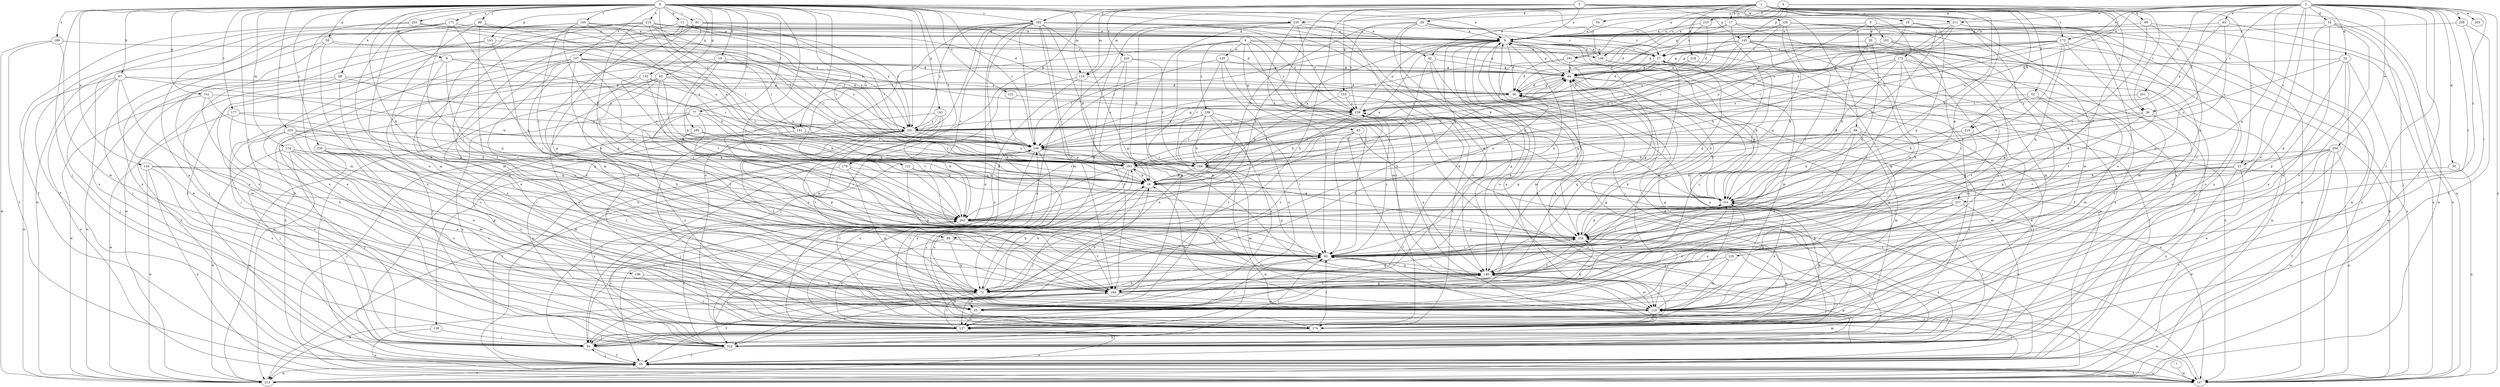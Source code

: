 strict digraph  {
0;
1;
2;
3;
4;
5;
6;
7;
8;
9;
11;
16;
17;
18;
19;
21;
26;
27;
29;
30;
32;
34;
35;
36;
42;
43;
45;
52;
54;
55;
59;
62;
63;
64;
67;
68;
69;
72;
77;
81;
82;
88;
91;
98;
99;
101;
105;
109;
114;
118;
119;
121;
125;
126;
127;
131;
134;
135;
136;
137;
139;
141;
142;
143;
145;
146;
152;
153;
155;
162;
163;
164;
169;
171;
172;
173;
174;
177;
179;
181;
184;
191;
193;
195;
196;
197;
201;
202;
203;
204;
205;
206;
210;
211;
212;
214;
218;
219;
220;
222;
230;
231;
233;
235;
237;
238;
239;
0 -> 8  [label=a];
0 -> 9  [label=b];
0 -> 11  [label=b];
0 -> 16  [label=b];
0 -> 42  [label=e];
0 -> 59  [label=g];
0 -> 62  [label=g];
0 -> 67  [label=h];
0 -> 77  [label=i];
0 -> 81  [label=i];
0 -> 82  [label=i];
0 -> 88  [label=j];
0 -> 91  [label=j];
0 -> 98  [label=k];
0 -> 99  [label=k];
0 -> 105  [label=l];
0 -> 109  [label=l];
0 -> 114  [label=m];
0 -> 118  [label=m];
0 -> 121  [label=n];
0 -> 131  [label=o];
0 -> 134  [label=o];
0 -> 139  [label=p];
0 -> 141  [label=p];
0 -> 142  [label=p];
0 -> 143  [label=p];
0 -> 152  [label=q];
0 -> 162  [label=r];
0 -> 169  [label=s];
0 -> 171  [label=s];
0 -> 177  [label=t];
0 -> 179  [label=t];
0 -> 181  [label=t];
0 -> 191  [label=u];
0 -> 195  [label=v];
0 -> 196  [label=v];
0 -> 197  [label=v];
0 -> 203  [label=w];
0 -> 214  [label=x];
0 -> 230  [label=y];
0 -> 231  [label=y];
0 -> 233  [label=z];
0 -> 235  [label=z];
1 -> 17  [label=b];
1 -> 19  [label=c];
1 -> 21  [label=c];
1 -> 29  [label=d];
1 -> 42  [label=e];
1 -> 52  [label=f];
1 -> 68  [label=h];
1 -> 69  [label=h];
1 -> 72  [label=h];
1 -> 82  [label=i];
1 -> 99  [label=k];
1 -> 101  [label=k];
1 -> 118  [label=m];
1 -> 125  [label=n];
1 -> 126  [label=n];
1 -> 127  [label=n];
1 -> 153  [label=q];
1 -> 155  [label=q];
1 -> 172  [label=s];
1 -> 173  [label=s];
1 -> 191  [label=u];
1 -> 218  [label=x];
1 -> 219  [label=x];
2 -> 21  [label=c];
2 -> 26  [label=c];
2 -> 30  [label=d];
2 -> 32  [label=d];
2 -> 34  [label=d];
2 -> 43  [label=e];
2 -> 45  [label=e];
2 -> 82  [label=i];
2 -> 91  [label=j];
2 -> 127  [label=n];
2 -> 155  [label=q];
2 -> 173  [label=s];
2 -> 174  [label=s];
2 -> 193  [label=u];
2 -> 201  [label=v];
2 -> 204  [label=w];
2 -> 205  [label=w];
2 -> 206  [label=w];
2 -> 210  [label=w];
2 -> 211  [label=w];
2 -> 219  [label=x];
2 -> 235  [label=z];
2 -> 237  [label=z];
3 -> 8  [label=a];
3 -> 26  [label=c];
3 -> 118  [label=m];
3 -> 145  [label=p];
3 -> 162  [label=r];
3 -> 211  [label=w];
3 -> 212  [label=w];
3 -> 220  [label=x];
3 -> 237  [label=z];
4 -> 45  [label=e];
4 -> 63  [label=g];
4 -> 64  [label=g];
4 -> 119  [label=m];
4 -> 135  [label=o];
4 -> 136  [label=o];
4 -> 181  [label=t];
4 -> 238  [label=z];
4 -> 239  [label=z];
5 -> 35  [label=d];
5 -> 36  [label=d];
5 -> 163  [label=r];
5 -> 193  [label=u];
5 -> 212  [label=w];
6 -> 8  [label=a];
6 -> 26  [label=c];
6 -> 54  [label=f];
6 -> 64  [label=g];
6 -> 136  [label=o];
6 -> 145  [label=p];
6 -> 193  [label=u];
7 -> 127  [label=n];
8 -> 27  [label=c];
8 -> 36  [label=d];
8 -> 45  [label=e];
8 -> 55  [label=f];
8 -> 64  [label=g];
8 -> 72  [label=h];
8 -> 91  [label=j];
8 -> 109  [label=l];
8 -> 119  [label=m];
8 -> 136  [label=o];
8 -> 137  [label=o];
8 -> 146  [label=p];
9 -> 45  [label=e];
9 -> 64  [label=g];
9 -> 72  [label=h];
9 -> 155  [label=q];
9 -> 164  [label=r];
11 -> 8  [label=a];
11 -> 27  [label=c];
11 -> 55  [label=f];
11 -> 119  [label=m];
11 -> 146  [label=p];
11 -> 164  [label=r];
11 -> 231  [label=y];
16 -> 18  [label=b];
16 -> 64  [label=g];
16 -> 82  [label=i];
16 -> 101  [label=k];
16 -> 109  [label=l];
16 -> 127  [label=n];
17 -> 8  [label=a];
17 -> 72  [label=h];
17 -> 109  [label=l];
17 -> 127  [label=n];
17 -> 137  [label=o];
18 -> 8  [label=a];
18 -> 72  [label=h];
18 -> 91  [label=j];
18 -> 101  [label=k];
19 -> 8  [label=a];
19 -> 101  [label=k];
19 -> 109  [label=l];
19 -> 155  [label=q];
21 -> 18  [label=b];
21 -> 55  [label=f];
21 -> 82  [label=i];
21 -> 202  [label=v];
21 -> 212  [label=w];
21 -> 222  [label=x];
26 -> 119  [label=m];
26 -> 155  [label=q];
26 -> 164  [label=r];
26 -> 231  [label=y];
27 -> 64  [label=g];
27 -> 155  [label=q];
27 -> 222  [label=x];
27 -> 239  [label=z];
29 -> 8  [label=a];
29 -> 18  [label=b];
29 -> 27  [label=c];
29 -> 45  [label=e];
29 -> 119  [label=m];
29 -> 137  [label=o];
29 -> 239  [label=z];
30 -> 18  [label=b];
30 -> 127  [label=n];
32 -> 45  [label=e];
32 -> 64  [label=g];
32 -> 146  [label=p];
32 -> 174  [label=s];
32 -> 193  [label=u];
32 -> 212  [label=w];
34 -> 8  [label=a];
34 -> 91  [label=j];
34 -> 137  [label=o];
34 -> 146  [label=p];
34 -> 174  [label=s];
34 -> 212  [label=w];
35 -> 27  [label=c];
35 -> 101  [label=k];
35 -> 137  [label=o];
35 -> 155  [label=q];
35 -> 184  [label=t];
36 -> 64  [label=g];
36 -> 72  [label=h];
36 -> 239  [label=z];
42 -> 18  [label=b];
42 -> 64  [label=g];
42 -> 146  [label=p];
42 -> 155  [label=q];
43 -> 8  [label=a];
43 -> 127  [label=n];
43 -> 193  [label=u];
43 -> 231  [label=y];
45 -> 18  [label=b];
45 -> 27  [label=c];
45 -> 101  [label=k];
45 -> 137  [label=o];
45 -> 155  [label=q];
52 -> 101  [label=k];
52 -> 119  [label=m];
52 -> 146  [label=p];
52 -> 239  [label=z];
54 -> 8  [label=a];
55 -> 8  [label=a];
55 -> 91  [label=j];
55 -> 109  [label=l];
55 -> 127  [label=n];
55 -> 146  [label=p];
55 -> 212  [label=w];
59 -> 27  [label=c];
59 -> 91  [label=j];
59 -> 137  [label=o];
59 -> 174  [label=s];
59 -> 231  [label=y];
62 -> 36  [label=d];
62 -> 55  [label=f];
62 -> 155  [label=q];
62 -> 164  [label=r];
62 -> 174  [label=s];
62 -> 184  [label=t];
62 -> 202  [label=v];
62 -> 212  [label=w];
63 -> 55  [label=f];
63 -> 82  [label=i];
63 -> 109  [label=l];
63 -> 146  [label=p];
63 -> 202  [label=v];
64 -> 36  [label=d];
64 -> 55  [label=f];
64 -> 101  [label=k];
64 -> 174  [label=s];
64 -> 231  [label=y];
67 -> 18  [label=b];
67 -> 36  [label=d];
67 -> 45  [label=e];
67 -> 91  [label=j];
67 -> 119  [label=m];
67 -> 127  [label=n];
67 -> 212  [label=w];
68 -> 18  [label=b];
68 -> 82  [label=i];
68 -> 101  [label=k];
68 -> 109  [label=l];
68 -> 119  [label=m];
68 -> 137  [label=o];
68 -> 174  [label=s];
69 -> 8  [label=a];
69 -> 127  [label=n];
69 -> 146  [label=p];
69 -> 202  [label=v];
72 -> 18  [label=b];
72 -> 45  [label=e];
72 -> 64  [label=g];
72 -> 155  [label=q];
72 -> 212  [label=w];
72 -> 239  [label=z];
77 -> 18  [label=b];
77 -> 45  [label=e];
77 -> 82  [label=i];
77 -> 174  [label=s];
77 -> 222  [label=x];
77 -> 231  [label=y];
81 -> 8  [label=a];
81 -> 119  [label=m];
81 -> 164  [label=r];
81 -> 202  [label=v];
81 -> 222  [label=x];
81 -> 239  [label=z];
82 -> 8  [label=a];
82 -> 127  [label=n];
82 -> 146  [label=p];
82 -> 239  [label=z];
88 -> 8  [label=a];
88 -> 82  [label=i];
88 -> 119  [label=m];
88 -> 137  [label=o];
88 -> 193  [label=u];
91 -> 8  [label=a];
91 -> 55  [label=f];
91 -> 82  [label=i];
91 -> 109  [label=l];
98 -> 36  [label=d];
98 -> 55  [label=f];
98 -> 101  [label=k];
98 -> 174  [label=s];
98 -> 212  [label=w];
99 -> 72  [label=h];
99 -> 82  [label=i];
99 -> 137  [label=o];
101 -> 36  [label=d];
101 -> 82  [label=i];
101 -> 91  [label=j];
101 -> 202  [label=v];
105 -> 8  [label=a];
105 -> 18  [label=b];
105 -> 36  [label=d];
105 -> 193  [label=u];
105 -> 202  [label=v];
105 -> 212  [label=w];
105 -> 222  [label=x];
105 -> 231  [label=y];
109 -> 64  [label=g];
109 -> 137  [label=o];
109 -> 155  [label=q];
109 -> 164  [label=r];
109 -> 174  [label=s];
109 -> 193  [label=u];
114 -> 18  [label=b];
114 -> 45  [label=e];
114 -> 82  [label=i];
114 -> 91  [label=j];
114 -> 119  [label=m];
114 -> 193  [label=u];
114 -> 212  [label=w];
118 -> 36  [label=d];
118 -> 91  [label=j];
118 -> 137  [label=o];
118 -> 184  [label=t];
119 -> 8  [label=a];
119 -> 18  [label=b];
119 -> 101  [label=k];
119 -> 127  [label=n];
119 -> 174  [label=s];
119 -> 193  [label=u];
121 -> 18  [label=b];
121 -> 82  [label=i];
121 -> 146  [label=p];
125 -> 45  [label=e];
125 -> 119  [label=m];
125 -> 146  [label=p];
126 -> 8  [label=a];
126 -> 72  [label=h];
126 -> 82  [label=i];
126 -> 109  [label=l];
126 -> 119  [label=m];
126 -> 127  [label=n];
126 -> 155  [label=q];
126 -> 164  [label=r];
126 -> 174  [label=s];
127 -> 55  [label=f];
127 -> 231  [label=y];
127 -> 239  [label=z];
131 -> 109  [label=l];
131 -> 239  [label=z];
134 -> 18  [label=b];
134 -> 45  [label=e];
134 -> 127  [label=n];
134 -> 146  [label=p];
134 -> 212  [label=w];
135 -> 64  [label=g];
135 -> 82  [label=i];
135 -> 109  [label=l];
135 -> 164  [label=r];
135 -> 222  [label=x];
136 -> 8  [label=a];
136 -> 119  [label=m];
136 -> 127  [label=n];
136 -> 174  [label=s];
137 -> 8  [label=a];
137 -> 64  [label=g];
137 -> 82  [label=i];
137 -> 91  [label=j];
137 -> 101  [label=k];
137 -> 109  [label=l];
137 -> 184  [label=t];
139 -> 91  [label=j];
139 -> 127  [label=n];
141 -> 72  [label=h];
141 -> 202  [label=v];
141 -> 212  [label=w];
141 -> 239  [label=z];
142 -> 55  [label=f];
142 -> 155  [label=q];
142 -> 184  [label=t];
142 -> 202  [label=v];
142 -> 231  [label=y];
143 -> 27  [label=c];
143 -> 82  [label=i];
143 -> 91  [label=j];
143 -> 212  [label=w];
145 -> 27  [label=c];
145 -> 36  [label=d];
145 -> 64  [label=g];
145 -> 101  [label=k];
145 -> 109  [label=l];
145 -> 119  [label=m];
145 -> 127  [label=n];
145 -> 146  [label=p];
145 -> 193  [label=u];
145 -> 222  [label=x];
146 -> 27  [label=c];
146 -> 72  [label=h];
146 -> 82  [label=i];
146 -> 119  [label=m];
146 -> 184  [label=t];
146 -> 231  [label=y];
152 -> 36  [label=d];
152 -> 72  [label=h];
152 -> 109  [label=l];
152 -> 202  [label=v];
152 -> 222  [label=x];
153 -> 18  [label=b];
153 -> 174  [label=s];
153 -> 239  [label=z];
155 -> 82  [label=i];
155 -> 91  [label=j];
155 -> 101  [label=k];
155 -> 184  [label=t];
155 -> 222  [label=x];
162 -> 8  [label=a];
162 -> 18  [label=b];
162 -> 72  [label=h];
162 -> 101  [label=k];
162 -> 109  [label=l];
162 -> 119  [label=m];
162 -> 127  [label=n];
162 -> 137  [label=o];
162 -> 146  [label=p];
162 -> 155  [label=q];
162 -> 184  [label=t];
162 -> 202  [label=v];
162 -> 222  [label=x];
162 -> 231  [label=y];
162 -> 239  [label=z];
163 -> 27  [label=c];
163 -> 64  [label=g];
163 -> 82  [label=i];
163 -> 127  [label=n];
163 -> 146  [label=p];
163 -> 231  [label=y];
164 -> 8  [label=a];
164 -> 18  [label=b];
164 -> 64  [label=g];
164 -> 119  [label=m];
164 -> 146  [label=p];
164 -> 212  [label=w];
164 -> 239  [label=z];
169 -> 27  [label=c];
169 -> 55  [label=f];
169 -> 119  [label=m];
169 -> 212  [label=w];
171 -> 8  [label=a];
171 -> 45  [label=e];
171 -> 55  [label=f];
171 -> 72  [label=h];
171 -> 82  [label=i];
171 -> 109  [label=l];
171 -> 155  [label=q];
171 -> 222  [label=x];
171 -> 239  [label=z];
172 -> 18  [label=b];
172 -> 55  [label=f];
172 -> 64  [label=g];
172 -> 82  [label=i];
172 -> 101  [label=k];
172 -> 137  [label=o];
172 -> 184  [label=t];
173 -> 27  [label=c];
173 -> 36  [label=d];
173 -> 64  [label=g];
173 -> 119  [label=m];
173 -> 137  [label=o];
173 -> 155  [label=q];
173 -> 193  [label=u];
173 -> 202  [label=v];
173 -> 239  [label=z];
174 -> 36  [label=d];
174 -> 64  [label=g];
174 -> 82  [label=i];
174 -> 109  [label=l];
174 -> 155  [label=q];
174 -> 193  [label=u];
174 -> 202  [label=v];
174 -> 222  [label=x];
177 -> 18  [label=b];
177 -> 72  [label=h];
177 -> 212  [label=w];
177 -> 231  [label=y];
179 -> 18  [label=b];
179 -> 82  [label=i];
179 -> 119  [label=m];
179 -> 222  [label=x];
181 -> 82  [label=i];
181 -> 109  [label=l];
181 -> 174  [label=s];
181 -> 193  [label=u];
184 -> 45  [label=e];
184 -> 55  [label=f];
184 -> 64  [label=g];
184 -> 82  [label=i];
184 -> 101  [label=k];
184 -> 119  [label=m];
184 -> 146  [label=p];
191 -> 36  [label=d];
191 -> 64  [label=g];
191 -> 101  [label=k];
191 -> 119  [label=m];
193 -> 18  [label=b];
193 -> 55  [label=f];
193 -> 91  [label=j];
193 -> 101  [label=k];
193 -> 174  [label=s];
195 -> 82  [label=i];
195 -> 101  [label=k];
195 -> 109  [label=l];
195 -> 137  [label=o];
196 -> 72  [label=h];
196 -> 174  [label=s];
197 -> 18  [label=b];
197 -> 45  [label=e];
197 -> 64  [label=g];
197 -> 72  [label=h];
197 -> 91  [label=j];
197 -> 155  [label=q];
197 -> 174  [label=s];
197 -> 184  [label=t];
197 -> 202  [label=v];
197 -> 231  [label=y];
197 -> 239  [label=z];
201 -> 101  [label=k];
201 -> 239  [label=z];
202 -> 155  [label=q];
202 -> 184  [label=t];
202 -> 222  [label=x];
203 -> 8  [label=a];
203 -> 55  [label=f];
203 -> 109  [label=l];
203 -> 119  [label=m];
203 -> 164  [label=r];
204 -> 55  [label=f];
204 -> 101  [label=k];
204 -> 127  [label=n];
204 -> 137  [label=o];
204 -> 164  [label=r];
204 -> 202  [label=v];
204 -> 212  [label=w];
206 -> 8  [label=a];
206 -> 55  [label=f];
206 -> 82  [label=i];
210 -> 8  [label=a];
210 -> 27  [label=c];
210 -> 36  [label=d];
211 -> 8  [label=a];
211 -> 45  [label=e];
211 -> 109  [label=l];
211 -> 164  [label=r];
211 -> 222  [label=x];
211 -> 231  [label=y];
212 -> 55  [label=f];
212 -> 137  [label=o];
212 -> 239  [label=z];
214 -> 8  [label=a];
214 -> 36  [label=d];
214 -> 72  [label=h];
214 -> 109  [label=l];
214 -> 164  [label=r];
214 -> 184  [label=t];
214 -> 193  [label=u];
214 -> 202  [label=v];
214 -> 222  [label=x];
214 -> 231  [label=y];
218 -> 36  [label=d];
218 -> 64  [label=g];
218 -> 212  [label=w];
219 -> 82  [label=i];
219 -> 109  [label=l];
219 -> 119  [label=m];
219 -> 193  [label=u];
220 -> 64  [label=g];
220 -> 137  [label=o];
220 -> 164  [label=r];
220 -> 193  [label=u];
220 -> 222  [label=x];
222 -> 36  [label=d];
222 -> 55  [label=f];
222 -> 119  [label=m];
222 -> 146  [label=p];
222 -> 184  [label=t];
222 -> 202  [label=v];
230 -> 119  [label=m];
230 -> 137  [label=o];
230 -> 174  [label=s];
230 -> 184  [label=t];
230 -> 193  [label=u];
230 -> 212  [label=w];
231 -> 109  [label=l];
231 -> 146  [label=p];
231 -> 184  [label=t];
231 -> 193  [label=u];
231 -> 222  [label=x];
233 -> 45  [label=e];
233 -> 82  [label=i];
233 -> 91  [label=j];
233 -> 109  [label=l];
233 -> 137  [label=o];
233 -> 202  [label=v];
235 -> 8  [label=a];
235 -> 18  [label=b];
235 -> 72  [label=h];
235 -> 82  [label=i];
235 -> 137  [label=o];
235 -> 146  [label=p];
235 -> 174  [label=s];
237 -> 45  [label=e];
237 -> 72  [label=h];
237 -> 146  [label=p];
237 -> 202  [label=v];
237 -> 222  [label=x];
238 -> 18  [label=b];
238 -> 45  [label=e];
238 -> 82  [label=i];
238 -> 164  [label=r];
238 -> 184  [label=t];
238 -> 202  [label=v];
238 -> 231  [label=y];
239 -> 8  [label=a];
239 -> 18  [label=b];
239 -> 91  [label=j];
239 -> 127  [label=n];
239 -> 231  [label=y];
}
